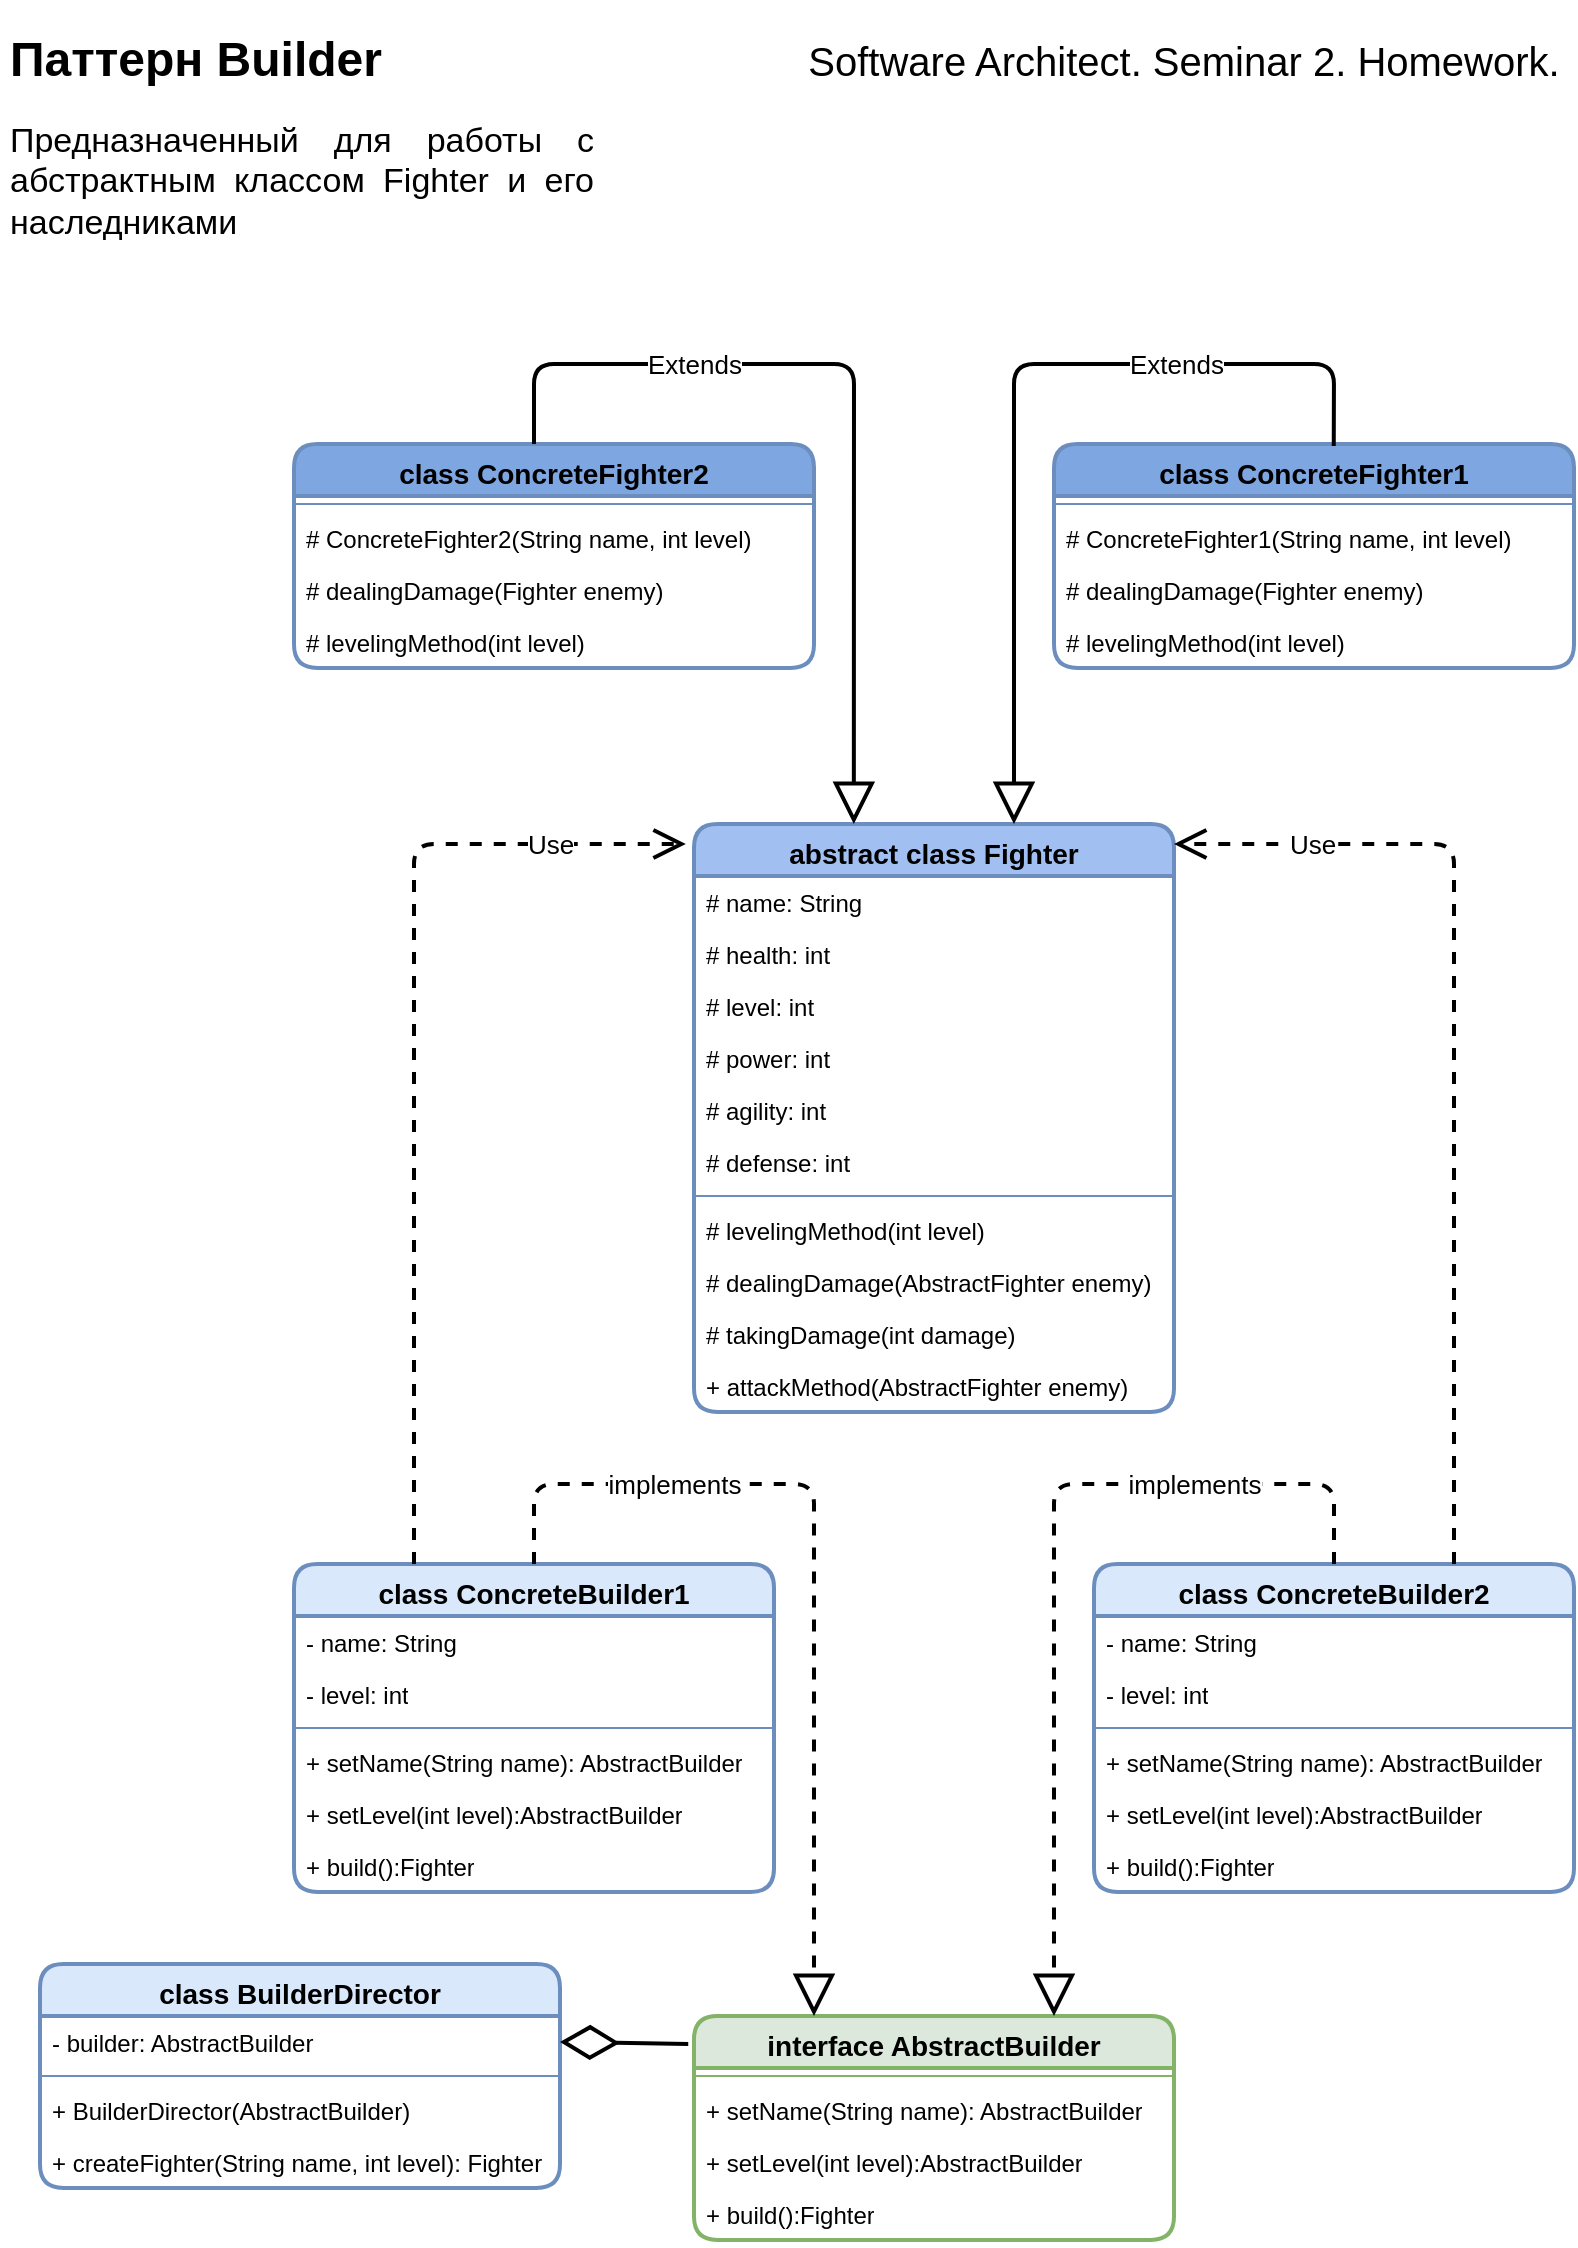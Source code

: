 <mxfile version="21.6.8" type="device">
  <diagram name="Страница — 1" id="qSThP6Dmg1hclbeDQYgA">
    <mxGraphModel dx="1434" dy="2023" grid="1" gridSize="10" guides="1" tooltips="1" connect="1" arrows="1" fold="1" page="1" pageScale="1" pageWidth="827" pageHeight="1169" math="0" shadow="0">
      <root>
        <mxCell id="0" />
        <mxCell id="1" parent="0" />
        <mxCell id="vmyCZeb1NlGycrZShjxF-1" value="&lt;font style=&quot;font-size: 14px;&quot;&gt;abstract class Fighter&lt;/font&gt;" style="swimlane;fontStyle=1;align=center;verticalAlign=top;childLayout=stackLayout;horizontal=1;startSize=26;horizontalStack=0;resizeParent=1;resizeParentMax=0;resizeLast=0;collapsible=1;marginBottom=0;whiteSpace=wrap;html=1;fillColor=#A2BFF2;strokeColor=#6c8ebf;strokeWidth=2;rounded=1;swimlaneFillColor=#FFFFFF;" vertex="1" parent="1">
          <mxGeometry x="357" y="-748" width="240" height="294" as="geometry" />
        </mxCell>
        <mxCell id="vmyCZeb1NlGycrZShjxF-5" value="# name: String" style="text;align=left;verticalAlign=top;spacingLeft=4;spacingRight=4;overflow=hidden;rotatable=0;points=[[0,0.5],[1,0.5]];portConstraint=eastwest;whiteSpace=wrap;html=1;" vertex="1" parent="vmyCZeb1NlGycrZShjxF-1">
          <mxGeometry y="26" width="240" height="26" as="geometry" />
        </mxCell>
        <mxCell id="vmyCZeb1NlGycrZShjxF-6" value="# health: int" style="text;strokeColor=none;fillColor=none;align=left;verticalAlign=top;spacingLeft=4;spacingRight=4;overflow=hidden;rotatable=0;points=[[0,0.5],[1,0.5]];portConstraint=eastwest;whiteSpace=wrap;html=1;" vertex="1" parent="vmyCZeb1NlGycrZShjxF-1">
          <mxGeometry y="52" width="240" height="26" as="geometry" />
        </mxCell>
        <mxCell id="vmyCZeb1NlGycrZShjxF-2" value="# level: int" style="text;strokeColor=none;fillColor=none;align=left;verticalAlign=top;spacingLeft=4;spacingRight=4;overflow=hidden;rotatable=0;points=[[0,0.5],[1,0.5]];portConstraint=eastwest;whiteSpace=wrap;html=1;" vertex="1" parent="vmyCZeb1NlGycrZShjxF-1">
          <mxGeometry y="78" width="240" height="26" as="geometry" />
        </mxCell>
        <mxCell id="vmyCZeb1NlGycrZShjxF-10" value="# power: int" style="text;strokeColor=none;fillColor=none;align=left;verticalAlign=top;spacingLeft=4;spacingRight=4;overflow=hidden;rotatable=0;points=[[0,0.5],[1,0.5]];portConstraint=eastwest;whiteSpace=wrap;html=1;" vertex="1" parent="vmyCZeb1NlGycrZShjxF-1">
          <mxGeometry y="104" width="240" height="26" as="geometry" />
        </mxCell>
        <mxCell id="vmyCZeb1NlGycrZShjxF-11" value="# agility: int" style="text;strokeColor=none;fillColor=none;align=left;verticalAlign=top;spacingLeft=4;spacingRight=4;overflow=hidden;rotatable=0;points=[[0,0.5],[1,0.5]];portConstraint=eastwest;whiteSpace=wrap;html=1;" vertex="1" parent="vmyCZeb1NlGycrZShjxF-1">
          <mxGeometry y="130" width="240" height="26" as="geometry" />
        </mxCell>
        <mxCell id="vmyCZeb1NlGycrZShjxF-12" value="# defense: int" style="text;strokeColor=none;fillColor=none;align=left;verticalAlign=top;spacingLeft=4;spacingRight=4;overflow=hidden;rotatable=0;points=[[0,0.5],[1,0.5]];portConstraint=eastwest;whiteSpace=wrap;html=1;" vertex="1" parent="vmyCZeb1NlGycrZShjxF-1">
          <mxGeometry y="156" width="240" height="26" as="geometry" />
        </mxCell>
        <mxCell id="vmyCZeb1NlGycrZShjxF-3" value="" style="line;strokeWidth=1;fillColor=none;align=left;verticalAlign=middle;spacingTop=-1;spacingLeft=3;spacingRight=3;rotatable=0;labelPosition=right;points=[];portConstraint=eastwest;strokeColor=inherit;" vertex="1" parent="vmyCZeb1NlGycrZShjxF-1">
          <mxGeometry y="182" width="240" height="8" as="geometry" />
        </mxCell>
        <mxCell id="vmyCZeb1NlGycrZShjxF-4" value="# levelingMethod(int level)" style="text;strokeColor=none;fillColor=none;align=left;verticalAlign=top;spacingLeft=4;spacingRight=4;overflow=hidden;rotatable=0;points=[[0,0.5],[1,0.5]];portConstraint=eastwest;whiteSpace=wrap;html=1;" vertex="1" parent="vmyCZeb1NlGycrZShjxF-1">
          <mxGeometry y="190" width="240" height="26" as="geometry" />
        </mxCell>
        <mxCell id="vmyCZeb1NlGycrZShjxF-13" value="# dealingDamage(AbstractFighter enemy)" style="text;strokeColor=none;fillColor=none;align=left;verticalAlign=top;spacingLeft=4;spacingRight=4;overflow=hidden;rotatable=0;points=[[0,0.5],[1,0.5]];portConstraint=eastwest;whiteSpace=wrap;html=1;" vertex="1" parent="vmyCZeb1NlGycrZShjxF-1">
          <mxGeometry y="216" width="240" height="26" as="geometry" />
        </mxCell>
        <mxCell id="vmyCZeb1NlGycrZShjxF-17" value="# takingDamage(int damage)" style="text;strokeColor=none;fillColor=none;align=left;verticalAlign=top;spacingLeft=4;spacingRight=4;overflow=hidden;rotatable=0;points=[[0,0.5],[1,0.5]];portConstraint=eastwest;whiteSpace=wrap;html=1;" vertex="1" parent="vmyCZeb1NlGycrZShjxF-1">
          <mxGeometry y="242" width="240" height="26" as="geometry" />
        </mxCell>
        <mxCell id="vmyCZeb1NlGycrZShjxF-18" value="+ attackMethod(AbstractFighter enemy)" style="text;strokeColor=none;fillColor=none;align=left;verticalAlign=top;spacingLeft=4;spacingRight=4;overflow=hidden;rotatable=0;points=[[0,0.5],[1,0.5]];portConstraint=eastwest;whiteSpace=wrap;html=1;" vertex="1" parent="vmyCZeb1NlGycrZShjxF-1">
          <mxGeometry y="268" width="240" height="26" as="geometry" />
        </mxCell>
        <mxCell id="vmyCZeb1NlGycrZShjxF-19" value="class ConcreteFighter2" style="swimlane;fontStyle=1;align=center;verticalAlign=top;childLayout=stackLayout;horizontal=1;startSize=26;horizontalStack=0;resizeParent=1;resizeParentMax=0;resizeLast=0;collapsible=1;marginBottom=0;whiteSpace=wrap;html=1;fillColor=#7EA6E0;strokeColor=#6c8ebf;strokeWidth=2;rounded=1;fontSize=14;swimlaneFillColor=#FFFFFF;" vertex="1" parent="1">
          <mxGeometry x="157" y="-938" width="260" height="112" as="geometry" />
        </mxCell>
        <mxCell id="vmyCZeb1NlGycrZShjxF-27" value="" style="line;strokeWidth=1;fillColor=none;align=left;verticalAlign=middle;spacingTop=-1;spacingLeft=3;spacingRight=3;rotatable=0;labelPosition=right;points=[];portConstraint=eastwest;strokeColor=inherit;" vertex="1" parent="vmyCZeb1NlGycrZShjxF-19">
          <mxGeometry y="26" width="260" height="8" as="geometry" />
        </mxCell>
        <mxCell id="vmyCZeb1NlGycrZShjxF-28" value="# ConcreteFighter2(String name, int level)" style="text;strokeColor=none;fillColor=none;align=left;verticalAlign=top;spacingLeft=4;spacingRight=4;overflow=hidden;rotatable=0;points=[[0,0.5],[1,0.5]];portConstraint=eastwest;whiteSpace=wrap;html=1;" vertex="1" parent="vmyCZeb1NlGycrZShjxF-19">
          <mxGeometry y="34" width="260" height="26" as="geometry" />
        </mxCell>
        <mxCell id="vmyCZeb1NlGycrZShjxF-29" value="# dealingDamage(Fighter enemy)" style="text;strokeColor=none;fillColor=none;align=left;verticalAlign=top;spacingLeft=4;spacingRight=4;overflow=hidden;rotatable=0;points=[[0,0.5],[1,0.5]];portConstraint=eastwest;whiteSpace=wrap;html=1;" vertex="1" parent="vmyCZeb1NlGycrZShjxF-19">
          <mxGeometry y="60" width="260" height="26" as="geometry" />
        </mxCell>
        <mxCell id="vmyCZeb1NlGycrZShjxF-32" value="# levelingMethod(int level)" style="text;strokeColor=none;fillColor=none;align=left;verticalAlign=top;spacingLeft=4;spacingRight=4;overflow=hidden;rotatable=0;points=[[0,0.5],[1,0.5]];portConstraint=eastwest;whiteSpace=wrap;html=1;" vertex="1" parent="vmyCZeb1NlGycrZShjxF-19">
          <mxGeometry y="86" width="260" height="26" as="geometry" />
        </mxCell>
        <mxCell id="vmyCZeb1NlGycrZShjxF-33" value="&lt;font style=&quot;font-size: 14px;&quot;&gt;class ConcreteFighter1&lt;/font&gt;" style="swimlane;fontStyle=1;align=center;verticalAlign=top;childLayout=stackLayout;horizontal=1;startSize=26;horizontalStack=0;resizeParent=1;resizeParentMax=0;resizeLast=0;collapsible=1;marginBottom=0;whiteSpace=wrap;html=1;fillColor=#7EA6E0;strokeColor=#6c8ebf;strokeWidth=2;rounded=1;swimlaneFillColor=#FFFFFF;" vertex="1" parent="1">
          <mxGeometry x="537" y="-938" width="260" height="112" as="geometry">
            <mxRectangle x="540" y="278" width="130" height="30" as="alternateBounds" />
          </mxGeometry>
        </mxCell>
        <mxCell id="vmyCZeb1NlGycrZShjxF-34" value="" style="line;strokeWidth=1;fillColor=none;align=left;verticalAlign=middle;spacingTop=-1;spacingLeft=3;spacingRight=3;rotatable=0;labelPosition=right;points=[];portConstraint=eastwest;strokeColor=inherit;" vertex="1" parent="vmyCZeb1NlGycrZShjxF-33">
          <mxGeometry y="26" width="260" height="8" as="geometry" />
        </mxCell>
        <mxCell id="vmyCZeb1NlGycrZShjxF-35" value="# ConcreteFighter1(String name, int level)" style="text;strokeColor=none;fillColor=none;align=left;verticalAlign=top;spacingLeft=4;spacingRight=4;overflow=hidden;rotatable=0;points=[[0,0.5],[1,0.5]];portConstraint=eastwest;whiteSpace=wrap;html=1;" vertex="1" parent="vmyCZeb1NlGycrZShjxF-33">
          <mxGeometry y="34" width="260" height="26" as="geometry" />
        </mxCell>
        <mxCell id="vmyCZeb1NlGycrZShjxF-36" value="# dealingDamage(Fighter enemy)" style="text;strokeColor=none;fillColor=none;align=left;verticalAlign=top;spacingLeft=4;spacingRight=4;overflow=hidden;rotatable=0;points=[[0,0.5],[1,0.5]];portConstraint=eastwest;whiteSpace=wrap;html=1;" vertex="1" parent="vmyCZeb1NlGycrZShjxF-33">
          <mxGeometry y="60" width="260" height="26" as="geometry" />
        </mxCell>
        <mxCell id="vmyCZeb1NlGycrZShjxF-37" value="# levelingMethod(int level)" style="text;strokeColor=none;fillColor=none;align=left;verticalAlign=top;spacingLeft=4;spacingRight=4;overflow=hidden;rotatable=0;points=[[0,0.5],[1,0.5]];portConstraint=eastwest;whiteSpace=wrap;html=1;" vertex="1" parent="vmyCZeb1NlGycrZShjxF-33">
          <mxGeometry y="86" width="260" height="26" as="geometry" />
        </mxCell>
        <mxCell id="vmyCZeb1NlGycrZShjxF-38" value="&lt;font style=&quot;font-size: 14px;&quot;&gt;interface AbstractBuilder&lt;/font&gt;" style="swimlane;fontStyle=1;align=center;verticalAlign=top;childLayout=stackLayout;horizontal=1;startSize=26;horizontalStack=0;resizeParent=1;resizeParentMax=0;resizeLast=0;collapsible=1;marginBottom=0;whiteSpace=wrap;html=1;fillColor=#DCE8DC;strokeColor=#82b366;strokeWidth=2;rounded=1;swimlaneFillColor=#FFFFFF;" vertex="1" parent="1">
          <mxGeometry x="357" y="-152" width="240" height="112" as="geometry" />
        </mxCell>
        <mxCell id="vmyCZeb1NlGycrZShjxF-46" value="" style="line;strokeWidth=1;fillColor=none;align=left;verticalAlign=middle;spacingTop=-1;spacingLeft=3;spacingRight=3;rotatable=0;labelPosition=right;points=[];portConstraint=eastwest;strokeColor=inherit;" vertex="1" parent="vmyCZeb1NlGycrZShjxF-38">
          <mxGeometry y="26" width="240" height="8" as="geometry" />
        </mxCell>
        <mxCell id="vmyCZeb1NlGycrZShjxF-47" value="+ setName(String name): AbstractBuilder" style="text;strokeColor=none;fillColor=none;align=left;verticalAlign=top;spacingLeft=4;spacingRight=4;overflow=hidden;rotatable=0;points=[[0,0.5],[1,0.5]];portConstraint=eastwest;whiteSpace=wrap;html=1;" vertex="1" parent="vmyCZeb1NlGycrZShjxF-38">
          <mxGeometry y="34" width="240" height="26" as="geometry" />
        </mxCell>
        <mxCell id="vmyCZeb1NlGycrZShjxF-48" value="+ setLevel(int level):AbstractBuilder" style="text;strokeColor=none;fillColor=none;align=left;verticalAlign=top;spacingLeft=4;spacingRight=4;overflow=hidden;rotatable=0;points=[[0,0.5],[1,0.5]];portConstraint=eastwest;whiteSpace=wrap;html=1;" vertex="1" parent="vmyCZeb1NlGycrZShjxF-38">
          <mxGeometry y="60" width="240" height="26" as="geometry" />
        </mxCell>
        <mxCell id="vmyCZeb1NlGycrZShjxF-51" value="+ build():Fighter" style="text;strokeColor=none;fillColor=none;align=left;verticalAlign=top;spacingLeft=4;spacingRight=4;overflow=hidden;rotatable=0;points=[[0,0.5],[1,0.5]];portConstraint=eastwest;whiteSpace=wrap;html=1;" vertex="1" parent="vmyCZeb1NlGycrZShjxF-38">
          <mxGeometry y="86" width="240" height="26" as="geometry" />
        </mxCell>
        <mxCell id="vmyCZeb1NlGycrZShjxF-52" value="&lt;font style=&quot;font-size: 14px;&quot;&gt;class ConcreteBuilder1&lt;/font&gt;" style="swimlane;fontStyle=1;align=center;verticalAlign=top;childLayout=stackLayout;horizontal=1;startSize=26;horizontalStack=0;resizeParent=1;resizeParentMax=0;resizeLast=0;collapsible=1;marginBottom=0;whiteSpace=wrap;html=1;fillColor=#dae8fc;strokeColor=#6c8ebf;strokeWidth=2;rounded=1;swimlaneFillColor=#FFFFFF;" vertex="1" parent="1">
          <mxGeometry x="157" y="-378" width="240" height="164" as="geometry">
            <mxRectangle x="540" y="278" width="130" height="30" as="alternateBounds" />
          </mxGeometry>
        </mxCell>
        <mxCell id="vmyCZeb1NlGycrZShjxF-57" value="- name: String" style="text;align=left;verticalAlign=top;spacingLeft=4;spacingRight=4;overflow=hidden;rotatable=0;points=[[0,0.5],[1,0.5]];portConstraint=eastwest;whiteSpace=wrap;html=1;" vertex="1" parent="vmyCZeb1NlGycrZShjxF-52">
          <mxGeometry y="26" width="240" height="26" as="geometry" />
        </mxCell>
        <mxCell id="vmyCZeb1NlGycrZShjxF-58" value="- level: int" style="text;strokeColor=none;fillColor=none;align=left;verticalAlign=top;spacingLeft=4;spacingRight=4;overflow=hidden;rotatable=0;points=[[0,0.5],[1,0.5]];portConstraint=eastwest;whiteSpace=wrap;html=1;" vertex="1" parent="vmyCZeb1NlGycrZShjxF-52">
          <mxGeometry y="52" width="240" height="26" as="geometry" />
        </mxCell>
        <mxCell id="vmyCZeb1NlGycrZShjxF-53" value="" style="line;strokeWidth=1;fillColor=none;align=left;verticalAlign=middle;spacingTop=-1;spacingLeft=3;spacingRight=3;rotatable=0;labelPosition=right;points=[];portConstraint=eastwest;strokeColor=inherit;" vertex="1" parent="vmyCZeb1NlGycrZShjxF-52">
          <mxGeometry y="78" width="240" height="8" as="geometry" />
        </mxCell>
        <mxCell id="vmyCZeb1NlGycrZShjxF-59" value="+ setName(String name): AbstractBuilder" style="text;strokeColor=none;fillColor=none;align=left;verticalAlign=top;spacingLeft=4;spacingRight=4;overflow=hidden;rotatable=0;points=[[0,0.5],[1,0.5]];portConstraint=eastwest;whiteSpace=wrap;html=1;" vertex="1" parent="vmyCZeb1NlGycrZShjxF-52">
          <mxGeometry y="86" width="240" height="26" as="geometry" />
        </mxCell>
        <mxCell id="vmyCZeb1NlGycrZShjxF-60" value="+ setLevel(int level):AbstractBuilder" style="text;strokeColor=none;fillColor=none;align=left;verticalAlign=top;spacingLeft=4;spacingRight=4;overflow=hidden;rotatable=0;points=[[0,0.5],[1,0.5]];portConstraint=eastwest;whiteSpace=wrap;html=1;" vertex="1" parent="vmyCZeb1NlGycrZShjxF-52">
          <mxGeometry y="112" width="240" height="26" as="geometry" />
        </mxCell>
        <mxCell id="vmyCZeb1NlGycrZShjxF-61" value="+ build():Fighter" style="text;strokeColor=none;fillColor=none;align=left;verticalAlign=top;spacingLeft=4;spacingRight=4;overflow=hidden;rotatable=0;points=[[0,0.5],[1,0.5]];portConstraint=eastwest;whiteSpace=wrap;html=1;" vertex="1" parent="vmyCZeb1NlGycrZShjxF-52">
          <mxGeometry y="138" width="240" height="26" as="geometry" />
        </mxCell>
        <mxCell id="vmyCZeb1NlGycrZShjxF-62" value="&lt;font style=&quot;font-size: 14px;&quot;&gt;class ConcreteBuilder2&lt;/font&gt;" style="swimlane;fontStyle=1;align=center;verticalAlign=top;childLayout=stackLayout;horizontal=1;startSize=26;horizontalStack=0;resizeParent=1;resizeParentMax=0;resizeLast=0;collapsible=1;marginBottom=0;whiteSpace=wrap;html=1;fillColor=#dae8fc;strokeColor=#6c8ebf;strokeWidth=2;rounded=1;swimlaneFillColor=#FFFFFF;" vertex="1" parent="1">
          <mxGeometry x="557" y="-378" width="240" height="164" as="geometry">
            <mxRectangle x="540" y="278" width="130" height="30" as="alternateBounds" />
          </mxGeometry>
        </mxCell>
        <mxCell id="vmyCZeb1NlGycrZShjxF-63" value="- name: String" style="text;align=left;verticalAlign=top;spacingLeft=4;spacingRight=4;overflow=hidden;rotatable=0;points=[[0,0.5],[1,0.5]];portConstraint=eastwest;whiteSpace=wrap;html=1;" vertex="1" parent="vmyCZeb1NlGycrZShjxF-62">
          <mxGeometry y="26" width="240" height="26" as="geometry" />
        </mxCell>
        <mxCell id="vmyCZeb1NlGycrZShjxF-64" value="- level: int" style="text;strokeColor=none;fillColor=none;align=left;verticalAlign=top;spacingLeft=4;spacingRight=4;overflow=hidden;rotatable=0;points=[[0,0.5],[1,0.5]];portConstraint=eastwest;whiteSpace=wrap;html=1;" vertex="1" parent="vmyCZeb1NlGycrZShjxF-62">
          <mxGeometry y="52" width="240" height="26" as="geometry" />
        </mxCell>
        <mxCell id="vmyCZeb1NlGycrZShjxF-65" value="" style="line;strokeWidth=1;fillColor=none;align=left;verticalAlign=middle;spacingTop=-1;spacingLeft=3;spacingRight=3;rotatable=0;labelPosition=right;points=[];portConstraint=eastwest;strokeColor=inherit;" vertex="1" parent="vmyCZeb1NlGycrZShjxF-62">
          <mxGeometry y="78" width="240" height="8" as="geometry" />
        </mxCell>
        <mxCell id="vmyCZeb1NlGycrZShjxF-66" value="+ setName(String name): AbstractBuilder" style="text;strokeColor=none;fillColor=none;align=left;verticalAlign=top;spacingLeft=4;spacingRight=4;overflow=hidden;rotatable=0;points=[[0,0.5],[1,0.5]];portConstraint=eastwest;whiteSpace=wrap;html=1;" vertex="1" parent="vmyCZeb1NlGycrZShjxF-62">
          <mxGeometry y="86" width="240" height="26" as="geometry" />
        </mxCell>
        <mxCell id="vmyCZeb1NlGycrZShjxF-67" value="+ setLevel(int level):AbstractBuilder" style="text;strokeColor=none;fillColor=none;align=left;verticalAlign=top;spacingLeft=4;spacingRight=4;overflow=hidden;rotatable=0;points=[[0,0.5],[1,0.5]];portConstraint=eastwest;whiteSpace=wrap;html=1;" vertex="1" parent="vmyCZeb1NlGycrZShjxF-62">
          <mxGeometry y="112" width="240" height="26" as="geometry" />
        </mxCell>
        <mxCell id="vmyCZeb1NlGycrZShjxF-68" value="+ build():Fighter" style="text;strokeColor=none;fillColor=none;align=left;verticalAlign=top;spacingLeft=4;spacingRight=4;overflow=hidden;rotatable=0;points=[[0,0.5],[1,0.5]];portConstraint=eastwest;whiteSpace=wrap;html=1;" vertex="1" parent="vmyCZeb1NlGycrZShjxF-62">
          <mxGeometry y="138" width="240" height="26" as="geometry" />
        </mxCell>
        <mxCell id="vmyCZeb1NlGycrZShjxF-69" value="&lt;font style=&quot;font-size: 14px;&quot;&gt;class BuilderDirector&lt;/font&gt;" style="swimlane;fontStyle=1;align=center;verticalAlign=top;childLayout=stackLayout;horizontal=1;startSize=26;horizontalStack=0;resizeParent=1;resizeParentMax=0;resizeLast=0;collapsible=1;marginBottom=0;whiteSpace=wrap;html=1;fillColor=#dae8fc;strokeColor=#6c8ebf;strokeWidth=2;rounded=1;swimlaneFillColor=#FFFFFF;" vertex="1" parent="1">
          <mxGeometry x="30" y="-178" width="260" height="112" as="geometry">
            <mxRectangle x="540" y="278" width="130" height="30" as="alternateBounds" />
          </mxGeometry>
        </mxCell>
        <mxCell id="vmyCZeb1NlGycrZShjxF-70" value="- builder: AbstractBuilder" style="text;align=left;verticalAlign=top;spacingLeft=4;spacingRight=4;overflow=hidden;rotatable=0;points=[[0,0.5],[1,0.5]];portConstraint=eastwest;whiteSpace=wrap;html=1;" vertex="1" parent="vmyCZeb1NlGycrZShjxF-69">
          <mxGeometry y="26" width="260" height="26" as="geometry" />
        </mxCell>
        <mxCell id="vmyCZeb1NlGycrZShjxF-72" value="" style="line;strokeWidth=1;fillColor=none;align=left;verticalAlign=middle;spacingTop=-1;spacingLeft=3;spacingRight=3;rotatable=0;labelPosition=right;points=[];portConstraint=eastwest;strokeColor=inherit;" vertex="1" parent="vmyCZeb1NlGycrZShjxF-69">
          <mxGeometry y="52" width="260" height="8" as="geometry" />
        </mxCell>
        <mxCell id="vmyCZeb1NlGycrZShjxF-73" value="+ BuilderDirector(AbstractBuilder)" style="text;strokeColor=none;fillColor=none;align=left;verticalAlign=top;spacingLeft=4;spacingRight=4;overflow=hidden;rotatable=0;points=[[0,0.5],[1,0.5]];portConstraint=eastwest;whiteSpace=wrap;html=1;" vertex="1" parent="vmyCZeb1NlGycrZShjxF-69">
          <mxGeometry y="60" width="260" height="26" as="geometry" />
        </mxCell>
        <mxCell id="vmyCZeb1NlGycrZShjxF-74" value="+ createFighter(String name, int level): Fighter" style="text;strokeColor=none;fillColor=none;align=left;verticalAlign=top;spacingLeft=4;spacingRight=4;overflow=hidden;rotatable=0;points=[[0,0.5],[1,0.5]];portConstraint=eastwest;whiteSpace=wrap;html=1;" vertex="1" parent="vmyCZeb1NlGycrZShjxF-69">
          <mxGeometry y="86" width="260" height="26" as="geometry" />
        </mxCell>
        <mxCell id="vmyCZeb1NlGycrZShjxF-78" value="" style="endArrow=diamondThin;endFill=0;endSize=24;html=1;rounded=1;entryX=1;entryY=0.5;entryDx=0;entryDy=0;exitX=-0.012;exitY=0.125;exitDx=0;exitDy=0;exitPerimeter=0;strokeWidth=2;" edge="1" parent="1" source="vmyCZeb1NlGycrZShjxF-38" target="vmyCZeb1NlGycrZShjxF-70">
          <mxGeometry width="160" relative="1" as="geometry">
            <mxPoint x="177" y="-68" as="sourcePoint" />
            <mxPoint x="337" y="-68" as="targetPoint" />
          </mxGeometry>
        </mxCell>
        <mxCell id="vmyCZeb1NlGycrZShjxF-82" value="&lt;font style=&quot;font-size: 13px;&quot;&gt;implements&lt;/font&gt;" style="endArrow=block;endSize=16;endFill=0;html=1;rounded=1;exitX=0.5;exitY=0;exitDx=0;exitDy=0;entryX=0.25;entryY=0;entryDx=0;entryDy=0;strokeWidth=2;dashed=1;" edge="1" parent="1" source="vmyCZeb1NlGycrZShjxF-52" target="vmyCZeb1NlGycrZShjxF-38">
          <mxGeometry x="-0.507" width="160" relative="1" as="geometry">
            <mxPoint x="277" y="-408" as="sourcePoint" />
            <mxPoint x="437" y="-408" as="targetPoint" />
            <Array as="points">
              <mxPoint x="277" y="-418" />
              <mxPoint x="417" y="-418" />
            </Array>
            <mxPoint as="offset" />
          </mxGeometry>
        </mxCell>
        <mxCell id="vmyCZeb1NlGycrZShjxF-83" value="&lt;font style=&quot;font-size: 13px;&quot;&gt;implements&lt;/font&gt;" style="endArrow=block;endSize=16;endFill=0;html=1;rounded=1;exitX=0.5;exitY=0;exitDx=0;exitDy=0;entryX=0.75;entryY=0;entryDx=0;entryDy=0;strokeWidth=2;dashed=1;" edge="1" parent="1" source="vmyCZeb1NlGycrZShjxF-62" target="vmyCZeb1NlGycrZShjxF-38">
          <mxGeometry x="-0.507" width="160" relative="1" as="geometry">
            <mxPoint x="397" y="-378" as="sourcePoint" />
            <mxPoint x="537" y="-152" as="targetPoint" />
            <Array as="points">
              <mxPoint x="677" y="-418" />
              <mxPoint x="537" y="-418" />
            </Array>
            <mxPoint as="offset" />
          </mxGeometry>
        </mxCell>
        <mxCell id="vmyCZeb1NlGycrZShjxF-84" value="&lt;font style=&quot;font-size: 13px;&quot;&gt;Use&lt;/font&gt;" style="endArrow=open;endSize=12;dashed=1;html=1;rounded=1;exitX=0.25;exitY=0;exitDx=0;exitDy=0;entryX=-0.017;entryY=0.034;entryDx=0;entryDy=0;strokeWidth=2;entryPerimeter=0;" edge="1" parent="1" source="vmyCZeb1NlGycrZShjxF-52" target="vmyCZeb1NlGycrZShjxF-1">
          <mxGeometry x="0.726" width="160" relative="1" as="geometry">
            <mxPoint x="147" y="-508" as="sourcePoint" />
            <mxPoint x="307" y="-508" as="targetPoint" />
            <Array as="points">
              <mxPoint x="217" y="-738" />
            </Array>
            <mxPoint as="offset" />
          </mxGeometry>
        </mxCell>
        <mxCell id="vmyCZeb1NlGycrZShjxF-85" value="&lt;font style=&quot;font-size: 13px;&quot;&gt;Use&lt;/font&gt;" style="endArrow=open;endSize=12;dashed=1;html=1;rounded=1;exitX=0.25;exitY=0;exitDx=0;exitDy=0;entryX=1;entryY=0.034;entryDx=0;entryDy=0;strokeWidth=2;entryPerimeter=0;" edge="1" parent="1" target="vmyCZeb1NlGycrZShjxF-1">
          <mxGeometry x="0.726" width="160" relative="1" as="geometry">
            <mxPoint x="737" y="-378" as="sourcePoint" />
            <mxPoint x="877" y="-748" as="targetPoint" />
            <Array as="points">
              <mxPoint x="737" y="-738" />
            </Array>
            <mxPoint as="offset" />
          </mxGeometry>
        </mxCell>
        <mxCell id="vmyCZeb1NlGycrZShjxF-86" value="&lt;font style=&quot;font-size: 13px;&quot;&gt;Extends&lt;/font&gt;" style="endArrow=block;endSize=16;endFill=0;html=1;rounded=1;entryX=0.333;entryY=0;entryDx=0;entryDy=0;entryPerimeter=0;strokeWidth=2;" edge="1" parent="1" target="vmyCZeb1NlGycrZShjxF-1">
          <mxGeometry x="-0.442" width="160" relative="1" as="geometry">
            <mxPoint x="277" y="-938" as="sourcePoint" />
            <mxPoint x="437" y="-978" as="targetPoint" />
            <Array as="points">
              <mxPoint x="277" y="-978" />
              <mxPoint x="437" y="-978" />
            </Array>
            <mxPoint as="offset" />
          </mxGeometry>
        </mxCell>
        <mxCell id="vmyCZeb1NlGycrZShjxF-87" value="&lt;font style=&quot;font-size: 13px;&quot;&gt;Extends&lt;/font&gt;" style="endArrow=block;endSize=16;endFill=0;html=1;rounded=1;entryX=0.333;entryY=0;entryDx=0;entryDy=0;entryPerimeter=0;strokeWidth=2;exitX=0.538;exitY=0.009;exitDx=0;exitDy=0;exitPerimeter=0;" edge="1" parent="1" source="vmyCZeb1NlGycrZShjxF-33">
          <mxGeometry x="-0.442" width="160" relative="1" as="geometry">
            <mxPoint x="357" y="-938" as="sourcePoint" />
            <mxPoint x="517" y="-748" as="targetPoint" />
            <Array as="points">
              <mxPoint x="677" y="-978" />
              <mxPoint x="517" y="-978" />
            </Array>
            <mxPoint as="offset" />
          </mxGeometry>
        </mxCell>
        <mxCell id="vmyCZeb1NlGycrZShjxF-88" value="&lt;h1&gt;Паттерн Builder&lt;/h1&gt;&lt;p style=&quot;text-align: justify;&quot;&gt;&lt;font style=&quot;font-size: 17px;&quot;&gt;Предназначенный для работы с абстрактным классом Fighter и его наследниками&lt;/font&gt;&lt;/p&gt;" style="text;html=1;strokeColor=none;fillColor=none;spacing=5;spacingTop=-20;whiteSpace=wrap;overflow=hidden;rounded=0;" vertex="1" parent="1">
          <mxGeometry x="10" y="-1150" width="300" height="110" as="geometry" />
        </mxCell>
        <mxCell id="vmyCZeb1NlGycrZShjxF-89" value="&lt;font style=&quot;font-size: 20px;&quot;&gt;Software Architect. Seminar 2. Homework.&lt;/font&gt;" style="text;html=1;strokeColor=none;fillColor=none;align=center;verticalAlign=middle;whiteSpace=wrap;rounded=0;" vertex="1" parent="1">
          <mxGeometry x="407" y="-1145" width="390" height="30" as="geometry" />
        </mxCell>
      </root>
    </mxGraphModel>
  </diagram>
</mxfile>
